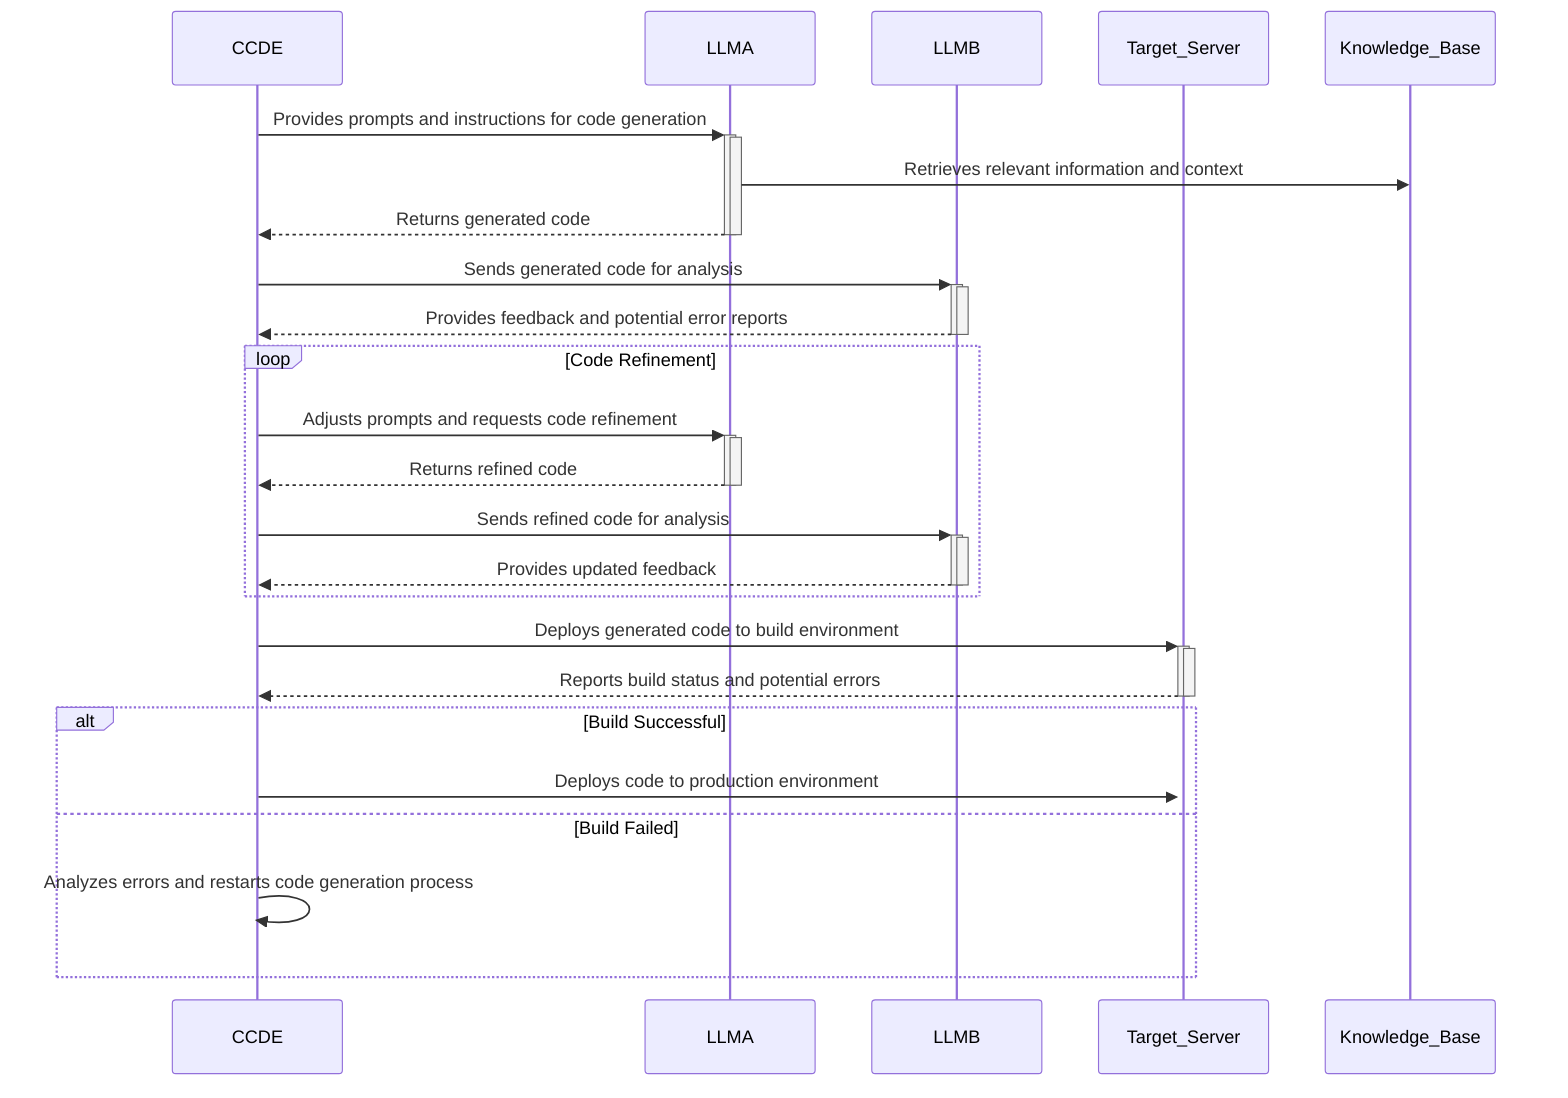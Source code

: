 sequenceDiagram
    participant CCDE
    participant LLMA
    participant LLMB
    participant Target_Server

    CCDE->>+LLMA: Provides prompts and instructions for code generation
    activate LLMA
    LLMA->>Knowledge_Base: Retrieves relevant information and context
    LLMA-->>-CCDE: Returns generated code
    deactivate LLMA
    CCDE->>+LLMB: Sends generated code for analysis
    activate LLMB
    LLMB-->>-CCDE: Provides feedback and potential error reports
    deactivate LLMB
    loop Code Refinement
        CCDE->>+LLMA: Adjusts prompts and requests code refinement
        activate LLMA
        LLMA-->>-CCDE: Returns refined code
        deactivate LLMA
        CCDE->>+LLMB: Sends refined code for analysis 
        activate LLMB
        LLMB-->>-CCDE: Provides updated feedback
        deactivate LLMB
    end
    CCDE->>+Target_Server: Deploys generated code to build environment
    activate Target_Server
    Target_Server-->>-CCDE: Reports build status and potential errors
    deactivate Target_Server
    alt Build Successful
        CCDE->>+Target_Server: Deploys code to production environment
    else Build Failed
        CCDE->>CCDE: Analyzes errors and restarts code generation process
    end